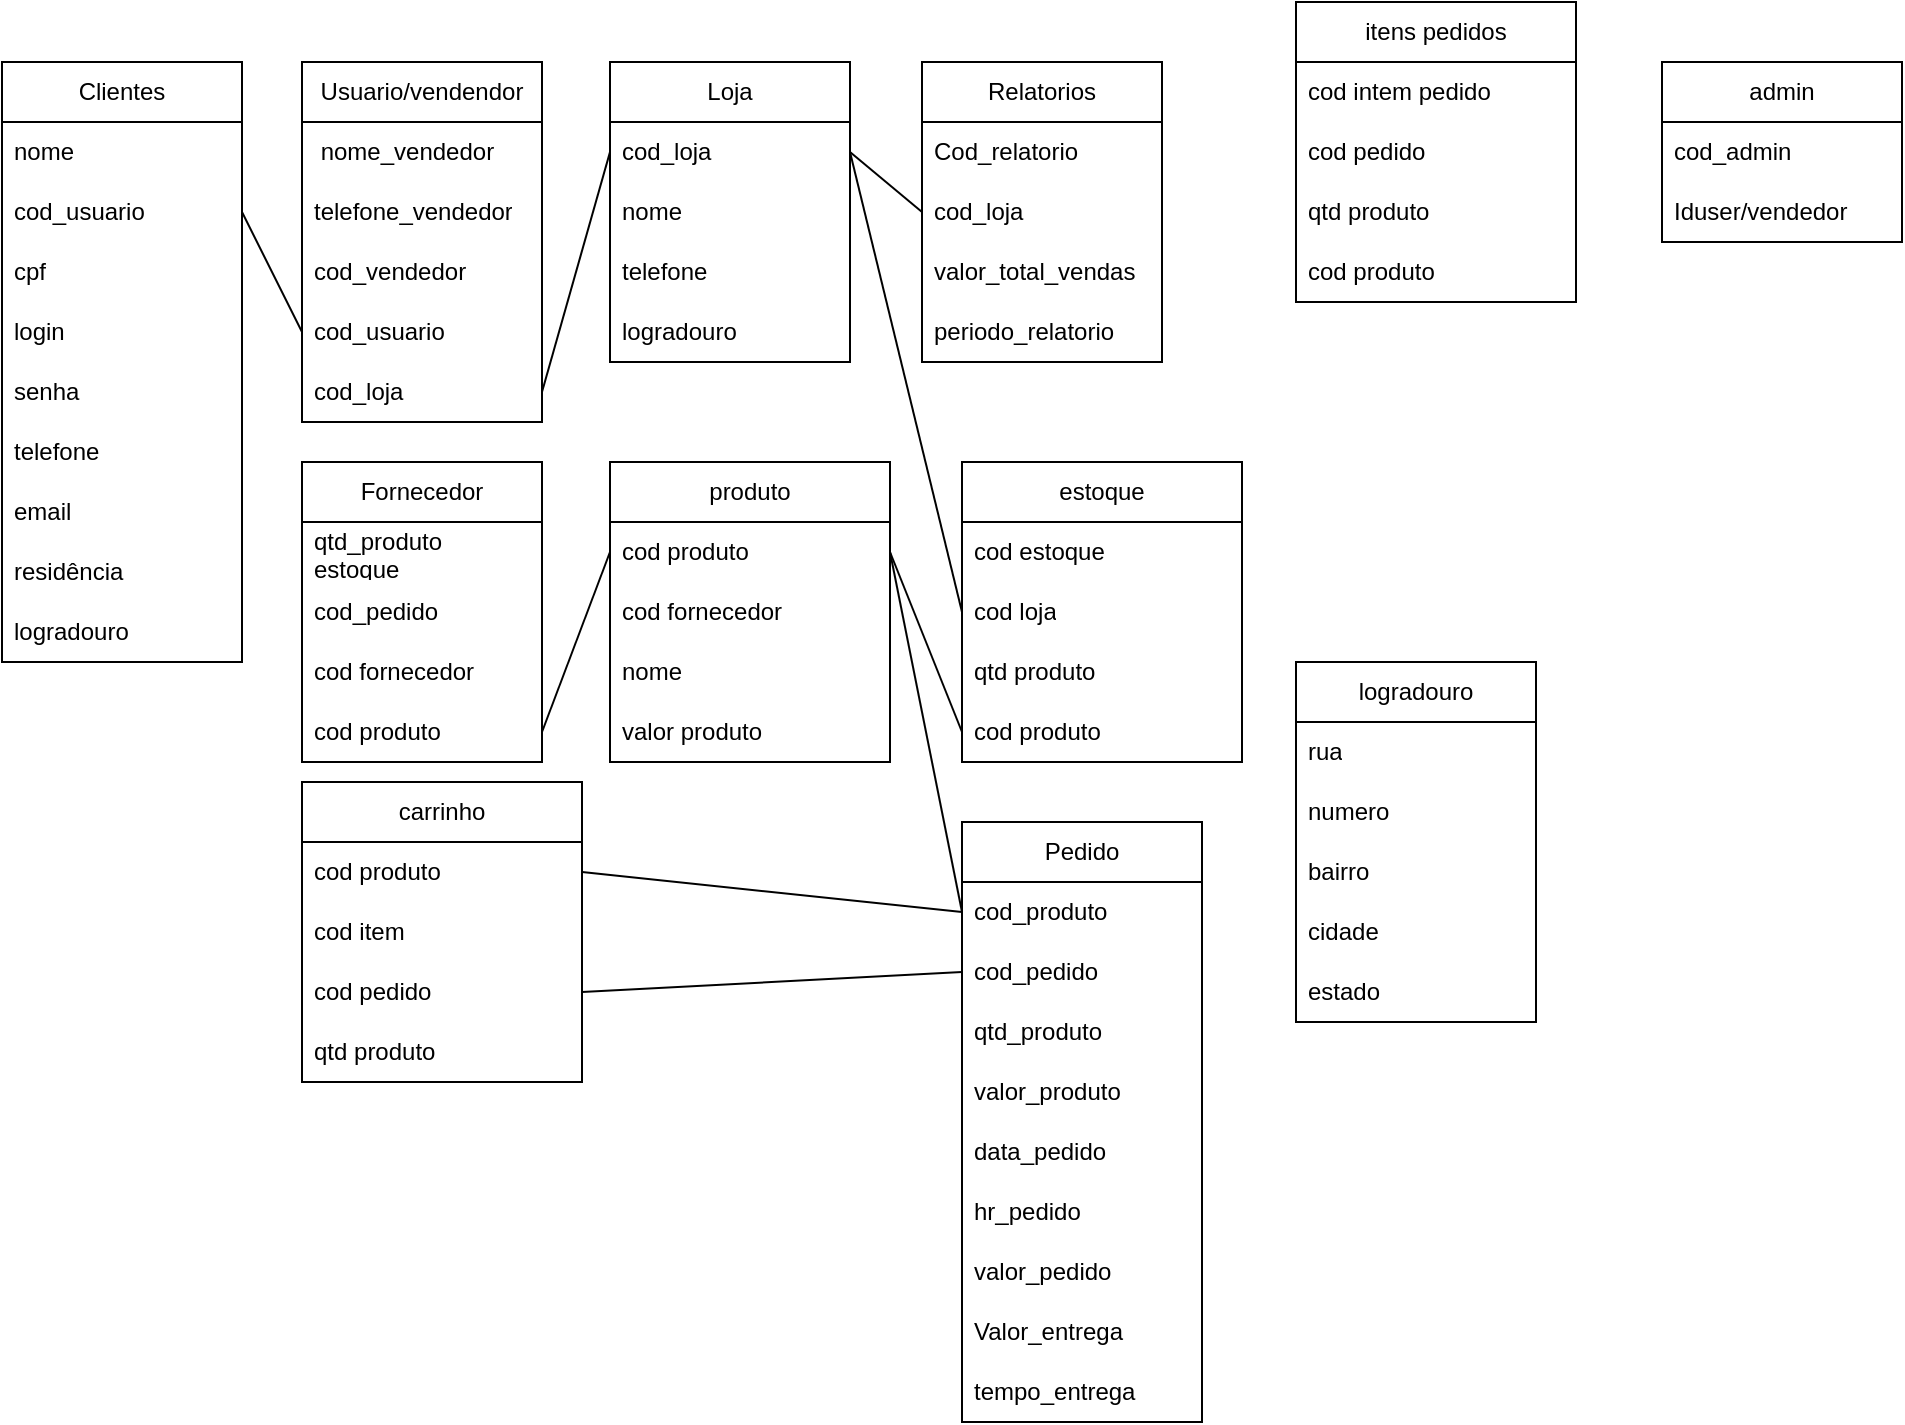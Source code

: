 <mxfile version="21.7.5" type="github">
  <diagram name="Página-1" id="1NZ1YoVJ6NsKAaYDttLZ">
    <mxGraphModel dx="1060" dy="509" grid="1" gridSize="10" guides="1" tooltips="1" connect="1" arrows="1" fold="1" page="1" pageScale="1" pageWidth="827" pageHeight="1169" math="0" shadow="0">
      <root>
        <mxCell id="0" />
        <mxCell id="1" parent="0" />
        <mxCell id="fnHVdedZLWSBLt3SYuQD-2" value="Clientes" style="swimlane;fontStyle=0;childLayout=stackLayout;horizontal=1;startSize=30;horizontalStack=0;resizeParent=1;resizeParentMax=0;resizeLast=0;collapsible=1;marginBottom=0;whiteSpace=wrap;html=1;" parent="1" vertex="1">
          <mxGeometry x="40" y="40" width="120" height="300" as="geometry" />
        </mxCell>
        <mxCell id="fnHVdedZLWSBLt3SYuQD-3" value="nome" style="text;strokeColor=none;fillColor=none;align=left;verticalAlign=middle;spacingLeft=4;spacingRight=4;overflow=hidden;points=[[0,0.5],[1,0.5]];portConstraint=eastwest;rotatable=0;whiteSpace=wrap;html=1;" parent="fnHVdedZLWSBLt3SYuQD-2" vertex="1">
          <mxGeometry y="30" width="120" height="30" as="geometry" />
        </mxCell>
        <mxCell id="iToiDZ8vgOkuTPmECLhX-13" value="cod_usuario" style="text;strokeColor=none;fillColor=none;align=left;verticalAlign=middle;spacingLeft=4;spacingRight=4;overflow=hidden;points=[[0,0.5],[1,0.5]];portConstraint=eastwest;rotatable=0;whiteSpace=wrap;html=1;" vertex="1" parent="fnHVdedZLWSBLt3SYuQD-2">
          <mxGeometry y="60" width="120" height="30" as="geometry" />
        </mxCell>
        <mxCell id="fnHVdedZLWSBLt3SYuQD-4" value="cpf" style="text;strokeColor=none;fillColor=none;align=left;verticalAlign=middle;spacingLeft=4;spacingRight=4;overflow=hidden;points=[[0,0.5],[1,0.5]];portConstraint=eastwest;rotatable=0;whiteSpace=wrap;html=1;" parent="fnHVdedZLWSBLt3SYuQD-2" vertex="1">
          <mxGeometry y="90" width="120" height="30" as="geometry" />
        </mxCell>
        <mxCell id="fnHVdedZLWSBLt3SYuQD-6" value="login" style="text;strokeColor=none;fillColor=none;align=left;verticalAlign=middle;spacingLeft=4;spacingRight=4;overflow=hidden;points=[[0,0.5],[1,0.5]];portConstraint=eastwest;rotatable=0;whiteSpace=wrap;html=1;" parent="fnHVdedZLWSBLt3SYuQD-2" vertex="1">
          <mxGeometry y="120" width="120" height="30" as="geometry" />
        </mxCell>
        <mxCell id="fnHVdedZLWSBLt3SYuQD-7" value="senha" style="text;strokeColor=none;fillColor=none;align=left;verticalAlign=middle;spacingLeft=4;spacingRight=4;overflow=hidden;points=[[0,0.5],[1,0.5]];portConstraint=eastwest;rotatable=0;whiteSpace=wrap;html=1;" parent="fnHVdedZLWSBLt3SYuQD-2" vertex="1">
          <mxGeometry y="150" width="120" height="30" as="geometry" />
        </mxCell>
        <mxCell id="fnHVdedZLWSBLt3SYuQD-8" value="telefone" style="text;strokeColor=none;fillColor=none;align=left;verticalAlign=middle;spacingLeft=4;spacingRight=4;overflow=hidden;points=[[0,0.5],[1,0.5]];portConstraint=eastwest;rotatable=0;whiteSpace=wrap;html=1;" parent="fnHVdedZLWSBLt3SYuQD-2" vertex="1">
          <mxGeometry y="180" width="120" height="30" as="geometry" />
        </mxCell>
        <mxCell id="fnHVdedZLWSBLt3SYuQD-47" value="email" style="text;strokeColor=none;fillColor=none;align=left;verticalAlign=middle;spacingLeft=4;spacingRight=4;overflow=hidden;points=[[0,0.5],[1,0.5]];portConstraint=eastwest;rotatable=0;whiteSpace=wrap;html=1;" parent="fnHVdedZLWSBLt3SYuQD-2" vertex="1">
          <mxGeometry y="210" width="120" height="30" as="geometry" />
        </mxCell>
        <mxCell id="fnHVdedZLWSBLt3SYuQD-9" value="residência" style="text;strokeColor=none;fillColor=none;align=left;verticalAlign=middle;spacingLeft=4;spacingRight=4;overflow=hidden;points=[[0,0.5],[1,0.5]];portConstraint=eastwest;rotatable=0;whiteSpace=wrap;html=1;" parent="fnHVdedZLWSBLt3SYuQD-2" vertex="1">
          <mxGeometry y="240" width="120" height="30" as="geometry" />
        </mxCell>
        <mxCell id="fnHVdedZLWSBLt3SYuQD-48" value="logradouro" style="text;strokeColor=none;fillColor=none;align=left;verticalAlign=middle;spacingLeft=4;spacingRight=4;overflow=hidden;points=[[0,0.5],[1,0.5]];portConstraint=eastwest;rotatable=0;whiteSpace=wrap;html=1;" parent="fnHVdedZLWSBLt3SYuQD-2" vertex="1">
          <mxGeometry y="270" width="120" height="30" as="geometry" />
        </mxCell>
        <mxCell id="fnHVdedZLWSBLt3SYuQD-10" value="Pedido" style="swimlane;fontStyle=0;childLayout=stackLayout;horizontal=1;startSize=30;horizontalStack=0;resizeParent=1;resizeParentMax=0;resizeLast=0;collapsible=1;marginBottom=0;whiteSpace=wrap;html=1;" parent="1" vertex="1">
          <mxGeometry x="520" y="420" width="120" height="300" as="geometry" />
        </mxCell>
        <mxCell id="fnHVdedZLWSBLt3SYuQD-12" value="cod_produto" style="text;strokeColor=none;fillColor=none;align=left;verticalAlign=middle;spacingLeft=4;spacingRight=4;overflow=hidden;points=[[0,0.5],[1,0.5]];portConstraint=eastwest;rotatable=0;whiteSpace=wrap;html=1;" parent="fnHVdedZLWSBLt3SYuQD-10" vertex="1">
          <mxGeometry y="30" width="120" height="30" as="geometry" />
        </mxCell>
        <mxCell id="fnHVdedZLWSBLt3SYuQD-11" value="cod_pedido" style="text;strokeColor=none;fillColor=none;align=left;verticalAlign=middle;spacingLeft=4;spacingRight=4;overflow=hidden;points=[[0,0.5],[1,0.5]];portConstraint=eastwest;rotatable=0;whiteSpace=wrap;html=1;" parent="fnHVdedZLWSBLt3SYuQD-10" vertex="1">
          <mxGeometry y="60" width="120" height="30" as="geometry" />
        </mxCell>
        <mxCell id="fnHVdedZLWSBLt3SYuQD-13" value="qtd_produto" style="text;strokeColor=none;fillColor=none;align=left;verticalAlign=middle;spacingLeft=4;spacingRight=4;overflow=hidden;points=[[0,0.5],[1,0.5]];portConstraint=eastwest;rotatable=0;whiteSpace=wrap;html=1;" parent="fnHVdedZLWSBLt3SYuQD-10" vertex="1">
          <mxGeometry y="90" width="120" height="30" as="geometry" />
        </mxCell>
        <mxCell id="fnHVdedZLWSBLt3SYuQD-38" value="valor_produto" style="text;strokeColor=none;fillColor=none;align=left;verticalAlign=middle;spacingLeft=4;spacingRight=4;overflow=hidden;points=[[0,0.5],[1,0.5]];portConstraint=eastwest;rotatable=0;whiteSpace=wrap;html=1;" parent="fnHVdedZLWSBLt3SYuQD-10" vertex="1">
          <mxGeometry y="120" width="120" height="30" as="geometry" />
        </mxCell>
        <mxCell id="fnHVdedZLWSBLt3SYuQD-40" value="data_pedido" style="text;strokeColor=none;fillColor=none;align=left;verticalAlign=middle;spacingLeft=4;spacingRight=4;overflow=hidden;points=[[0,0.5],[1,0.5]];portConstraint=eastwest;rotatable=0;whiteSpace=wrap;html=1;" parent="fnHVdedZLWSBLt3SYuQD-10" vertex="1">
          <mxGeometry y="150" width="120" height="30" as="geometry" />
        </mxCell>
        <mxCell id="fnHVdedZLWSBLt3SYuQD-41" value="hr_pedido" style="text;strokeColor=none;fillColor=none;align=left;verticalAlign=middle;spacingLeft=4;spacingRight=4;overflow=hidden;points=[[0,0.5],[1,0.5]];portConstraint=eastwest;rotatable=0;whiteSpace=wrap;html=1;" parent="fnHVdedZLWSBLt3SYuQD-10" vertex="1">
          <mxGeometry y="180" width="120" height="30" as="geometry" />
        </mxCell>
        <mxCell id="fnHVdedZLWSBLt3SYuQD-42" value="valor_pedido" style="text;strokeColor=none;fillColor=none;align=left;verticalAlign=middle;spacingLeft=4;spacingRight=4;overflow=hidden;points=[[0,0.5],[1,0.5]];portConstraint=eastwest;rotatable=0;whiteSpace=wrap;html=1;" parent="fnHVdedZLWSBLt3SYuQD-10" vertex="1">
          <mxGeometry y="210" width="120" height="30" as="geometry" />
        </mxCell>
        <mxCell id="fnHVdedZLWSBLt3SYuQD-37" value="Valor_entrega" style="text;strokeColor=none;fillColor=none;align=left;verticalAlign=middle;spacingLeft=4;spacingRight=4;overflow=hidden;points=[[0,0.5],[1,0.5]];portConstraint=eastwest;rotatable=0;whiteSpace=wrap;html=1;" parent="fnHVdedZLWSBLt3SYuQD-10" vertex="1">
          <mxGeometry y="240" width="120" height="30" as="geometry" />
        </mxCell>
        <mxCell id="fnHVdedZLWSBLt3SYuQD-49" value="tempo_entrega" style="text;strokeColor=none;fillColor=none;align=left;verticalAlign=middle;spacingLeft=4;spacingRight=4;overflow=hidden;points=[[0,0.5],[1,0.5]];portConstraint=eastwest;rotatable=0;whiteSpace=wrap;html=1;" parent="fnHVdedZLWSBLt3SYuQD-10" vertex="1">
          <mxGeometry y="270" width="120" height="30" as="geometry" />
        </mxCell>
        <mxCell id="fnHVdedZLWSBLt3SYuQD-14" value="Loja" style="swimlane;fontStyle=0;childLayout=stackLayout;horizontal=1;startSize=30;horizontalStack=0;resizeParent=1;resizeParentMax=0;resizeLast=0;collapsible=1;marginBottom=0;whiteSpace=wrap;html=1;" parent="1" vertex="1">
          <mxGeometry x="344" y="40" width="120" height="150" as="geometry" />
        </mxCell>
        <mxCell id="fnHVdedZLWSBLt3SYuQD-15" value="cod_loja" style="text;strokeColor=none;fillColor=none;align=left;verticalAlign=middle;spacingLeft=4;spacingRight=4;overflow=hidden;points=[[0,0.5],[1,0.5]];portConstraint=eastwest;rotatable=0;whiteSpace=wrap;html=1;" parent="fnHVdedZLWSBLt3SYuQD-14" vertex="1">
          <mxGeometry y="30" width="120" height="30" as="geometry" />
        </mxCell>
        <mxCell id="fnHVdedZLWSBLt3SYuQD-16" value="nome" style="text;strokeColor=none;fillColor=none;align=left;verticalAlign=middle;spacingLeft=4;spacingRight=4;overflow=hidden;points=[[0,0.5],[1,0.5]];portConstraint=eastwest;rotatable=0;whiteSpace=wrap;html=1;" parent="fnHVdedZLWSBLt3SYuQD-14" vertex="1">
          <mxGeometry y="60" width="120" height="30" as="geometry" />
        </mxCell>
        <mxCell id="fnHVdedZLWSBLt3SYuQD-17" value="telefone" style="text;strokeColor=none;fillColor=none;align=left;verticalAlign=middle;spacingLeft=4;spacingRight=4;overflow=hidden;points=[[0,0.5],[1,0.5]];portConstraint=eastwest;rotatable=0;whiteSpace=wrap;html=1;" parent="fnHVdedZLWSBLt3SYuQD-14" vertex="1">
          <mxGeometry y="90" width="120" height="30" as="geometry" />
        </mxCell>
        <mxCell id="fnHVdedZLWSBLt3SYuQD-52" value="logradouro" style="text;strokeColor=none;fillColor=none;align=left;verticalAlign=middle;spacingLeft=4;spacingRight=4;overflow=hidden;points=[[0,0.5],[1,0.5]];portConstraint=eastwest;rotatable=0;whiteSpace=wrap;html=1;" parent="fnHVdedZLWSBLt3SYuQD-14" vertex="1">
          <mxGeometry y="120" width="120" height="30" as="geometry" />
        </mxCell>
        <mxCell id="fnHVdedZLWSBLt3SYuQD-18" value="Usuario/vendendor" style="swimlane;fontStyle=0;childLayout=stackLayout;horizontal=1;startSize=30;horizontalStack=0;resizeParent=1;resizeParentMax=0;resizeLast=0;collapsible=1;marginBottom=0;whiteSpace=wrap;html=1;" parent="1" vertex="1">
          <mxGeometry x="190" y="40" width="120" height="180" as="geometry" />
        </mxCell>
        <mxCell id="fnHVdedZLWSBLt3SYuQD-19" value="&amp;nbsp;nome_vendedor" style="text;strokeColor=none;fillColor=none;align=left;verticalAlign=middle;spacingLeft=4;spacingRight=4;overflow=hidden;points=[[0,0.5],[1,0.5]];portConstraint=eastwest;rotatable=0;whiteSpace=wrap;html=1;" parent="fnHVdedZLWSBLt3SYuQD-18" vertex="1">
          <mxGeometry y="30" width="120" height="30" as="geometry" />
        </mxCell>
        <mxCell id="fnHVdedZLWSBLt3SYuQD-20" value="telefone_vendedor" style="text;strokeColor=none;fillColor=none;align=left;verticalAlign=middle;spacingLeft=4;spacingRight=4;overflow=hidden;points=[[0,0.5],[1,0.5]];portConstraint=eastwest;rotatable=0;whiteSpace=wrap;html=1;" parent="fnHVdedZLWSBLt3SYuQD-18" vertex="1">
          <mxGeometry y="60" width="120" height="30" as="geometry" />
        </mxCell>
        <mxCell id="fnHVdedZLWSBLt3SYuQD-21" value="cod_vendedor" style="text;strokeColor=none;fillColor=none;align=left;verticalAlign=middle;spacingLeft=4;spacingRight=4;overflow=hidden;points=[[0,0.5],[1,0.5]];portConstraint=eastwest;rotatable=0;whiteSpace=wrap;html=1;" parent="fnHVdedZLWSBLt3SYuQD-18" vertex="1">
          <mxGeometry y="90" width="120" height="30" as="geometry" />
        </mxCell>
        <mxCell id="fnHVdedZLWSBLt3SYuQD-54" value="cod_usuario" style="text;strokeColor=none;fillColor=none;align=left;verticalAlign=middle;spacingLeft=4;spacingRight=4;overflow=hidden;points=[[0,0.5],[1,0.5]];portConstraint=eastwest;rotatable=0;whiteSpace=wrap;html=1;" parent="fnHVdedZLWSBLt3SYuQD-18" vertex="1">
          <mxGeometry y="120" width="120" height="30" as="geometry" />
        </mxCell>
        <mxCell id="fnHVdedZLWSBLt3SYuQD-53" value="cod_loja" style="text;strokeColor=none;fillColor=none;align=left;verticalAlign=middle;spacingLeft=4;spacingRight=4;overflow=hidden;points=[[0,0.5],[1,0.5]];portConstraint=eastwest;rotatable=0;whiteSpace=wrap;html=1;" parent="fnHVdedZLWSBLt3SYuQD-18" vertex="1">
          <mxGeometry y="150" width="120" height="30" as="geometry" />
        </mxCell>
        <mxCell id="fnHVdedZLWSBLt3SYuQD-22" value="Relatorios" style="swimlane;fontStyle=0;childLayout=stackLayout;horizontal=1;startSize=30;horizontalStack=0;resizeParent=1;resizeParentMax=0;resizeLast=0;collapsible=1;marginBottom=0;whiteSpace=wrap;html=1;" parent="1" vertex="1">
          <mxGeometry x="500" y="40" width="120" height="150" as="geometry" />
        </mxCell>
        <mxCell id="fnHVdedZLWSBLt3SYuQD-23" value="Cod_relatorio" style="text;strokeColor=none;fillColor=none;align=left;verticalAlign=middle;spacingLeft=4;spacingRight=4;overflow=hidden;points=[[0,0.5],[1,0.5]];portConstraint=eastwest;rotatable=0;whiteSpace=wrap;html=1;" parent="fnHVdedZLWSBLt3SYuQD-22" vertex="1">
          <mxGeometry y="30" width="120" height="30" as="geometry" />
        </mxCell>
        <mxCell id="fnHVdedZLWSBLt3SYuQD-24" value="cod_loja" style="text;strokeColor=none;fillColor=none;align=left;verticalAlign=middle;spacingLeft=4;spacingRight=4;overflow=hidden;points=[[0,0.5],[1,0.5]];portConstraint=eastwest;rotatable=0;whiteSpace=wrap;html=1;" parent="fnHVdedZLWSBLt3SYuQD-22" vertex="1">
          <mxGeometry y="60" width="120" height="30" as="geometry" />
        </mxCell>
        <mxCell id="fnHVdedZLWSBLt3SYuQD-25" value="valor_total_vendas" style="text;strokeColor=none;fillColor=none;align=left;verticalAlign=middle;spacingLeft=4;spacingRight=4;overflow=hidden;points=[[0,0.5],[1,0.5]];portConstraint=eastwest;rotatable=0;whiteSpace=wrap;html=1;" parent="fnHVdedZLWSBLt3SYuQD-22" vertex="1">
          <mxGeometry y="90" width="120" height="30" as="geometry" />
        </mxCell>
        <mxCell id="fnHVdedZLWSBLt3SYuQD-55" value="periodo_relatorio" style="text;strokeColor=none;fillColor=none;align=left;verticalAlign=middle;spacingLeft=4;spacingRight=4;overflow=hidden;points=[[0,0.5],[1,0.5]];portConstraint=eastwest;rotatable=0;whiteSpace=wrap;html=1;" parent="fnHVdedZLWSBLt3SYuQD-22" vertex="1">
          <mxGeometry y="120" width="120" height="30" as="geometry" />
        </mxCell>
        <mxCell id="fnHVdedZLWSBLt3SYuQD-26" value="logradouro" style="swimlane;fontStyle=0;childLayout=stackLayout;horizontal=1;startSize=30;horizontalStack=0;resizeParent=1;resizeParentMax=0;resizeLast=0;collapsible=1;marginBottom=0;whiteSpace=wrap;html=1;" parent="1" vertex="1">
          <mxGeometry x="687" y="340" width="120" height="180" as="geometry" />
        </mxCell>
        <mxCell id="fnHVdedZLWSBLt3SYuQD-27" value="rua" style="text;strokeColor=none;fillColor=none;align=left;verticalAlign=middle;spacingLeft=4;spacingRight=4;overflow=hidden;points=[[0,0.5],[1,0.5]];portConstraint=eastwest;rotatable=0;whiteSpace=wrap;html=1;" parent="fnHVdedZLWSBLt3SYuQD-26" vertex="1">
          <mxGeometry y="30" width="120" height="30" as="geometry" />
        </mxCell>
        <mxCell id="fnHVdedZLWSBLt3SYuQD-28" value="numero" style="text;strokeColor=none;fillColor=none;align=left;verticalAlign=middle;spacingLeft=4;spacingRight=4;overflow=hidden;points=[[0,0.5],[1,0.5]];portConstraint=eastwest;rotatable=0;whiteSpace=wrap;html=1;" parent="fnHVdedZLWSBLt3SYuQD-26" vertex="1">
          <mxGeometry y="60" width="120" height="30" as="geometry" />
        </mxCell>
        <mxCell id="fnHVdedZLWSBLt3SYuQD-29" value="bairro" style="text;strokeColor=none;fillColor=none;align=left;verticalAlign=middle;spacingLeft=4;spacingRight=4;overflow=hidden;points=[[0,0.5],[1,0.5]];portConstraint=eastwest;rotatable=0;whiteSpace=wrap;html=1;" parent="fnHVdedZLWSBLt3SYuQD-26" vertex="1">
          <mxGeometry y="90" width="120" height="30" as="geometry" />
        </mxCell>
        <mxCell id="fnHVdedZLWSBLt3SYuQD-50" value="cidade" style="text;strokeColor=none;fillColor=none;align=left;verticalAlign=middle;spacingLeft=4;spacingRight=4;overflow=hidden;points=[[0,0.5],[1,0.5]];portConstraint=eastwest;rotatable=0;whiteSpace=wrap;html=1;" parent="fnHVdedZLWSBLt3SYuQD-26" vertex="1">
          <mxGeometry y="120" width="120" height="30" as="geometry" />
        </mxCell>
        <mxCell id="fnHVdedZLWSBLt3SYuQD-51" value="estado" style="text;strokeColor=none;fillColor=none;align=left;verticalAlign=middle;spacingLeft=4;spacingRight=4;overflow=hidden;points=[[0,0.5],[1,0.5]];portConstraint=eastwest;rotatable=0;whiteSpace=wrap;html=1;" parent="fnHVdedZLWSBLt3SYuQD-26" vertex="1">
          <mxGeometry y="150" width="120" height="30" as="geometry" />
        </mxCell>
        <mxCell id="fnHVdedZLWSBLt3SYuQD-30" value="admin" style="swimlane;fontStyle=0;childLayout=stackLayout;horizontal=1;startSize=30;horizontalStack=0;resizeParent=1;resizeParentMax=0;resizeLast=0;collapsible=1;marginBottom=0;whiteSpace=wrap;html=1;" parent="1" vertex="1">
          <mxGeometry x="870" y="40" width="120" height="90" as="geometry" />
        </mxCell>
        <mxCell id="fnHVdedZLWSBLt3SYuQD-31" value="cod_admin" style="text;strokeColor=none;fillColor=none;align=left;verticalAlign=middle;spacingLeft=4;spacingRight=4;overflow=hidden;points=[[0,0.5],[1,0.5]];portConstraint=eastwest;rotatable=0;whiteSpace=wrap;html=1;" parent="fnHVdedZLWSBLt3SYuQD-30" vertex="1">
          <mxGeometry y="30" width="120" height="30" as="geometry" />
        </mxCell>
        <mxCell id="fnHVdedZLWSBLt3SYuQD-32" value="Iduser/vendedor" style="text;strokeColor=none;fillColor=none;align=left;verticalAlign=middle;spacingLeft=4;spacingRight=4;overflow=hidden;points=[[0,0.5],[1,0.5]];portConstraint=eastwest;rotatable=0;whiteSpace=wrap;html=1;" parent="fnHVdedZLWSBLt3SYuQD-30" vertex="1">
          <mxGeometry y="60" width="120" height="30" as="geometry" />
        </mxCell>
        <mxCell id="fnHVdedZLWSBLt3SYuQD-34" value="Fornecedor" style="swimlane;fontStyle=0;childLayout=stackLayout;horizontal=1;startSize=30;horizontalStack=0;resizeParent=1;resizeParentMax=0;resizeLast=0;collapsible=1;marginBottom=0;whiteSpace=wrap;html=1;" parent="1" vertex="1">
          <mxGeometry x="190" y="240" width="120" height="150" as="geometry" />
        </mxCell>
        <mxCell id="fnHVdedZLWSBLt3SYuQD-35" value="qtd_produto estoque" style="text;strokeColor=none;fillColor=none;align=left;verticalAlign=middle;spacingLeft=4;spacingRight=4;overflow=hidden;points=[[0,0.5],[1,0.5]];portConstraint=eastwest;rotatable=0;whiteSpace=wrap;html=1;" parent="fnHVdedZLWSBLt3SYuQD-34" vertex="1">
          <mxGeometry y="30" width="120" height="30" as="geometry" />
        </mxCell>
        <mxCell id="fnHVdedZLWSBLt3SYuQD-36" value="cod_pedido" style="text;strokeColor=none;fillColor=none;align=left;verticalAlign=middle;spacingLeft=4;spacingRight=4;overflow=hidden;points=[[0,0.5],[1,0.5]];portConstraint=eastwest;rotatable=0;whiteSpace=wrap;html=1;" parent="fnHVdedZLWSBLt3SYuQD-34" vertex="1">
          <mxGeometry y="60" width="120" height="30" as="geometry" />
        </mxCell>
        <mxCell id="iToiDZ8vgOkuTPmECLhX-5" value="cod fornecedor" style="text;strokeColor=none;fillColor=none;align=left;verticalAlign=middle;spacingLeft=4;spacingRight=4;overflow=hidden;points=[[0,0.5],[1,0.5]];portConstraint=eastwest;rotatable=0;whiteSpace=wrap;html=1;" vertex="1" parent="fnHVdedZLWSBLt3SYuQD-34">
          <mxGeometry y="90" width="120" height="30" as="geometry" />
        </mxCell>
        <mxCell id="iToiDZ8vgOkuTPmECLhX-16" value="cod produto" style="text;strokeColor=none;fillColor=none;align=left;verticalAlign=middle;spacingLeft=4;spacingRight=4;overflow=hidden;points=[[0,0.5],[1,0.5]];portConstraint=eastwest;rotatable=0;whiteSpace=wrap;html=1;" vertex="1" parent="fnHVdedZLWSBLt3SYuQD-34">
          <mxGeometry y="120" width="120" height="30" as="geometry" />
        </mxCell>
        <mxCell id="iToiDZ8vgOkuTPmECLhX-1" value="produto" style="swimlane;fontStyle=0;childLayout=stackLayout;horizontal=1;startSize=30;horizontalStack=0;resizeParent=1;resizeParentMax=0;resizeLast=0;collapsible=1;marginBottom=0;whiteSpace=wrap;html=1;" vertex="1" parent="1">
          <mxGeometry x="344" y="240" width="140" height="150" as="geometry" />
        </mxCell>
        <mxCell id="iToiDZ8vgOkuTPmECLhX-2" value="cod produto" style="text;strokeColor=none;fillColor=none;align=left;verticalAlign=middle;spacingLeft=4;spacingRight=4;overflow=hidden;points=[[0,0.5],[1,0.5]];portConstraint=eastwest;rotatable=0;whiteSpace=wrap;html=1;" vertex="1" parent="iToiDZ8vgOkuTPmECLhX-1">
          <mxGeometry y="30" width="140" height="30" as="geometry" />
        </mxCell>
        <mxCell id="iToiDZ8vgOkuTPmECLhX-3" value="cod fornecedor" style="text;strokeColor=none;fillColor=none;align=left;verticalAlign=middle;spacingLeft=4;spacingRight=4;overflow=hidden;points=[[0,0.5],[1,0.5]];portConstraint=eastwest;rotatable=0;whiteSpace=wrap;html=1;" vertex="1" parent="iToiDZ8vgOkuTPmECLhX-1">
          <mxGeometry y="60" width="140" height="30" as="geometry" />
        </mxCell>
        <mxCell id="iToiDZ8vgOkuTPmECLhX-7" value="nome" style="text;strokeColor=none;fillColor=none;align=left;verticalAlign=middle;spacingLeft=4;spacingRight=4;overflow=hidden;points=[[0,0.5],[1,0.5]];portConstraint=eastwest;rotatable=0;whiteSpace=wrap;html=1;" vertex="1" parent="iToiDZ8vgOkuTPmECLhX-1">
          <mxGeometry y="90" width="140" height="30" as="geometry" />
        </mxCell>
        <mxCell id="iToiDZ8vgOkuTPmECLhX-4" value="valor produto" style="text;strokeColor=none;fillColor=none;align=left;verticalAlign=middle;spacingLeft=4;spacingRight=4;overflow=hidden;points=[[0,0.5],[1,0.5]];portConstraint=eastwest;rotatable=0;whiteSpace=wrap;html=1;" vertex="1" parent="iToiDZ8vgOkuTPmECLhX-1">
          <mxGeometry y="120" width="140" height="30" as="geometry" />
        </mxCell>
        <mxCell id="iToiDZ8vgOkuTPmECLhX-8" value="itens pedidos" style="swimlane;fontStyle=0;childLayout=stackLayout;horizontal=1;startSize=30;horizontalStack=0;resizeParent=1;resizeParentMax=0;resizeLast=0;collapsible=1;marginBottom=0;whiteSpace=wrap;html=1;" vertex="1" parent="1">
          <mxGeometry x="687" y="10" width="140" height="150" as="geometry" />
        </mxCell>
        <mxCell id="iToiDZ8vgOkuTPmECLhX-9" value="cod intem pedido" style="text;strokeColor=none;fillColor=none;align=left;verticalAlign=middle;spacingLeft=4;spacingRight=4;overflow=hidden;points=[[0,0.5],[1,0.5]];portConstraint=eastwest;rotatable=0;whiteSpace=wrap;html=1;" vertex="1" parent="iToiDZ8vgOkuTPmECLhX-8">
          <mxGeometry y="30" width="140" height="30" as="geometry" />
        </mxCell>
        <mxCell id="iToiDZ8vgOkuTPmECLhX-10" value="cod pedido" style="text;strokeColor=none;fillColor=none;align=left;verticalAlign=middle;spacingLeft=4;spacingRight=4;overflow=hidden;points=[[0,0.5],[1,0.5]];portConstraint=eastwest;rotatable=0;whiteSpace=wrap;html=1;" vertex="1" parent="iToiDZ8vgOkuTPmECLhX-8">
          <mxGeometry y="60" width="140" height="30" as="geometry" />
        </mxCell>
        <mxCell id="iToiDZ8vgOkuTPmECLhX-12" value="qtd produto" style="text;strokeColor=none;fillColor=none;align=left;verticalAlign=middle;spacingLeft=4;spacingRight=4;overflow=hidden;points=[[0,0.5],[1,0.5]];portConstraint=eastwest;rotatable=0;whiteSpace=wrap;html=1;" vertex="1" parent="iToiDZ8vgOkuTPmECLhX-8">
          <mxGeometry y="90" width="140" height="30" as="geometry" />
        </mxCell>
        <mxCell id="iToiDZ8vgOkuTPmECLhX-11" value="cod produto" style="text;strokeColor=none;fillColor=none;align=left;verticalAlign=middle;spacingLeft=4;spacingRight=4;overflow=hidden;points=[[0,0.5],[1,0.5]];portConstraint=eastwest;rotatable=0;whiteSpace=wrap;html=1;" vertex="1" parent="iToiDZ8vgOkuTPmECLhX-8">
          <mxGeometry y="120" width="140" height="30" as="geometry" />
        </mxCell>
        <mxCell id="iToiDZ8vgOkuTPmECLhX-14" value="" style="endArrow=none;html=1;rounded=0;entryX=1;entryY=0.5;entryDx=0;entryDy=0;exitX=0;exitY=0.5;exitDx=0;exitDy=0;" edge="1" parent="1" source="fnHVdedZLWSBLt3SYuQD-54" target="iToiDZ8vgOkuTPmECLhX-13">
          <mxGeometry width="50" height="50" relative="1" as="geometry">
            <mxPoint x="510" y="290" as="sourcePoint" />
            <mxPoint x="560" y="240" as="targetPoint" />
          </mxGeometry>
        </mxCell>
        <mxCell id="iToiDZ8vgOkuTPmECLhX-15" value="" style="endArrow=none;html=1;rounded=0;exitX=1;exitY=0.5;exitDx=0;exitDy=0;entryX=0;entryY=0.5;entryDx=0;entryDy=0;" edge="1" parent="1" source="iToiDZ8vgOkuTPmECLhX-16" target="iToiDZ8vgOkuTPmECLhX-2">
          <mxGeometry width="50" height="50" relative="1" as="geometry">
            <mxPoint x="510" y="290" as="sourcePoint" />
            <mxPoint x="560" y="240" as="targetPoint" />
          </mxGeometry>
        </mxCell>
        <mxCell id="iToiDZ8vgOkuTPmECLhX-17" value="" style="endArrow=none;html=1;rounded=0;exitX=1;exitY=0.5;exitDx=0;exitDy=0;entryX=0;entryY=0.5;entryDx=0;entryDy=0;" edge="1" parent="1" source="fnHVdedZLWSBLt3SYuQD-53" target="fnHVdedZLWSBLt3SYuQD-15">
          <mxGeometry width="50" height="50" relative="1" as="geometry">
            <mxPoint x="510" y="290" as="sourcePoint" />
            <mxPoint x="560" y="240" as="targetPoint" />
          </mxGeometry>
        </mxCell>
        <mxCell id="iToiDZ8vgOkuTPmECLhX-19" value="" style="endArrow=none;html=1;rounded=0;entryX=1;entryY=0.5;entryDx=0;entryDy=0;exitX=0;exitY=0.5;exitDx=0;exitDy=0;" edge="1" parent="1" source="fnHVdedZLWSBLt3SYuQD-24" target="fnHVdedZLWSBLt3SYuQD-15">
          <mxGeometry width="50" height="50" relative="1" as="geometry">
            <mxPoint x="510" y="290" as="sourcePoint" />
            <mxPoint x="560" y="240" as="targetPoint" />
          </mxGeometry>
        </mxCell>
        <mxCell id="iToiDZ8vgOkuTPmECLhX-20" value="estoque" style="swimlane;fontStyle=0;childLayout=stackLayout;horizontal=1;startSize=30;horizontalStack=0;resizeParent=1;resizeParentMax=0;resizeLast=0;collapsible=1;marginBottom=0;whiteSpace=wrap;html=1;" vertex="1" parent="1">
          <mxGeometry x="520" y="240" width="140" height="150" as="geometry" />
        </mxCell>
        <mxCell id="iToiDZ8vgOkuTPmECLhX-21" value="cod estoque" style="text;strokeColor=none;fillColor=none;align=left;verticalAlign=middle;spacingLeft=4;spacingRight=4;overflow=hidden;points=[[0,0.5],[1,0.5]];portConstraint=eastwest;rotatable=0;whiteSpace=wrap;html=1;" vertex="1" parent="iToiDZ8vgOkuTPmECLhX-20">
          <mxGeometry y="30" width="140" height="30" as="geometry" />
        </mxCell>
        <mxCell id="iToiDZ8vgOkuTPmECLhX-23" value="cod loja" style="text;strokeColor=none;fillColor=none;align=left;verticalAlign=middle;spacingLeft=4;spacingRight=4;overflow=hidden;points=[[0,0.5],[1,0.5]];portConstraint=eastwest;rotatable=0;whiteSpace=wrap;html=1;" vertex="1" parent="iToiDZ8vgOkuTPmECLhX-20">
          <mxGeometry y="60" width="140" height="30" as="geometry" />
        </mxCell>
        <mxCell id="iToiDZ8vgOkuTPmECLhX-24" value="qtd produto" style="text;strokeColor=none;fillColor=none;align=left;verticalAlign=middle;spacingLeft=4;spacingRight=4;overflow=hidden;points=[[0,0.5],[1,0.5]];portConstraint=eastwest;rotatable=0;whiteSpace=wrap;html=1;" vertex="1" parent="iToiDZ8vgOkuTPmECLhX-20">
          <mxGeometry y="90" width="140" height="30" as="geometry" />
        </mxCell>
        <mxCell id="iToiDZ8vgOkuTPmECLhX-22" value="cod produto" style="text;strokeColor=none;fillColor=none;align=left;verticalAlign=middle;spacingLeft=4;spacingRight=4;overflow=hidden;points=[[0,0.5],[1,0.5]];portConstraint=eastwest;rotatable=0;whiteSpace=wrap;html=1;" vertex="1" parent="iToiDZ8vgOkuTPmECLhX-20">
          <mxGeometry y="120" width="140" height="30" as="geometry" />
        </mxCell>
        <mxCell id="iToiDZ8vgOkuTPmECLhX-27" value="" style="endArrow=none;html=1;rounded=0;entryX=1;entryY=0.5;entryDx=0;entryDy=0;exitX=0;exitY=0.5;exitDx=0;exitDy=0;" edge="1" parent="1" source="iToiDZ8vgOkuTPmECLhX-23" target="fnHVdedZLWSBLt3SYuQD-15">
          <mxGeometry width="50" height="50" relative="1" as="geometry">
            <mxPoint x="510" y="280" as="sourcePoint" />
            <mxPoint x="560" y="230" as="targetPoint" />
          </mxGeometry>
        </mxCell>
        <mxCell id="iToiDZ8vgOkuTPmECLhX-28" value="" style="endArrow=none;html=1;rounded=0;entryX=1;entryY=0.5;entryDx=0;entryDy=0;exitX=0;exitY=0.5;exitDx=0;exitDy=0;" edge="1" parent="1" source="iToiDZ8vgOkuTPmECLhX-22" target="iToiDZ8vgOkuTPmECLhX-2">
          <mxGeometry width="50" height="50" relative="1" as="geometry">
            <mxPoint x="510" y="280" as="sourcePoint" />
            <mxPoint x="560" y="230" as="targetPoint" />
          </mxGeometry>
        </mxCell>
        <mxCell id="iToiDZ8vgOkuTPmECLhX-30" value="" style="endArrow=none;html=1;rounded=0;exitX=1;exitY=0.5;exitDx=0;exitDy=0;entryX=0;entryY=0.5;entryDx=0;entryDy=0;" edge="1" parent="1" source="iToiDZ8vgOkuTPmECLhX-2" target="fnHVdedZLWSBLt3SYuQD-12">
          <mxGeometry width="50" height="50" relative="1" as="geometry">
            <mxPoint x="510" y="280" as="sourcePoint" />
            <mxPoint x="560" y="230" as="targetPoint" />
          </mxGeometry>
        </mxCell>
        <mxCell id="iToiDZ8vgOkuTPmECLhX-31" value="carrinho" style="swimlane;fontStyle=0;childLayout=stackLayout;horizontal=1;startSize=30;horizontalStack=0;resizeParent=1;resizeParentMax=0;resizeLast=0;collapsible=1;marginBottom=0;whiteSpace=wrap;html=1;" vertex="1" parent="1">
          <mxGeometry x="190" y="400" width="140" height="150" as="geometry" />
        </mxCell>
        <mxCell id="iToiDZ8vgOkuTPmECLhX-34" value="cod produto" style="text;strokeColor=none;fillColor=none;align=left;verticalAlign=middle;spacingLeft=4;spacingRight=4;overflow=hidden;points=[[0,0.5],[1,0.5]];portConstraint=eastwest;rotatable=0;whiteSpace=wrap;html=1;" vertex="1" parent="iToiDZ8vgOkuTPmECLhX-31">
          <mxGeometry y="30" width="140" height="30" as="geometry" />
        </mxCell>
        <mxCell id="iToiDZ8vgOkuTPmECLhX-32" value="cod item" style="text;strokeColor=none;fillColor=none;align=left;verticalAlign=middle;spacingLeft=4;spacingRight=4;overflow=hidden;points=[[0,0.5],[1,0.5]];portConstraint=eastwest;rotatable=0;whiteSpace=wrap;html=1;" vertex="1" parent="iToiDZ8vgOkuTPmECLhX-31">
          <mxGeometry y="60" width="140" height="30" as="geometry" />
        </mxCell>
        <mxCell id="iToiDZ8vgOkuTPmECLhX-33" value="cod pedido" style="text;strokeColor=none;fillColor=none;align=left;verticalAlign=middle;spacingLeft=4;spacingRight=4;overflow=hidden;points=[[0,0.5],[1,0.5]];portConstraint=eastwest;rotatable=0;whiteSpace=wrap;html=1;" vertex="1" parent="iToiDZ8vgOkuTPmECLhX-31">
          <mxGeometry y="90" width="140" height="30" as="geometry" />
        </mxCell>
        <mxCell id="iToiDZ8vgOkuTPmECLhX-35" value="qtd produto" style="text;strokeColor=none;fillColor=none;align=left;verticalAlign=middle;spacingLeft=4;spacingRight=4;overflow=hidden;points=[[0,0.5],[1,0.5]];portConstraint=eastwest;rotatable=0;whiteSpace=wrap;html=1;" vertex="1" parent="iToiDZ8vgOkuTPmECLhX-31">
          <mxGeometry y="120" width="140" height="30" as="geometry" />
        </mxCell>
        <mxCell id="iToiDZ8vgOkuTPmECLhX-36" value="" style="endArrow=none;html=1;rounded=0;exitX=0;exitY=0.5;exitDx=0;exitDy=0;entryX=1;entryY=0.5;entryDx=0;entryDy=0;" edge="1" parent="1" source="fnHVdedZLWSBLt3SYuQD-11" target="iToiDZ8vgOkuTPmECLhX-33">
          <mxGeometry width="50" height="50" relative="1" as="geometry">
            <mxPoint x="520" y="470" as="sourcePoint" />
            <mxPoint x="420" y="440" as="targetPoint" />
          </mxGeometry>
        </mxCell>
        <mxCell id="iToiDZ8vgOkuTPmECLhX-37" value="" style="endArrow=none;html=1;rounded=0;exitX=1;exitY=0.5;exitDx=0;exitDy=0;entryX=0;entryY=0.5;entryDx=0;entryDy=0;" edge="1" parent="1" source="iToiDZ8vgOkuTPmECLhX-34" target="fnHVdedZLWSBLt3SYuQD-12">
          <mxGeometry width="50" height="50" relative="1" as="geometry">
            <mxPoint x="370" y="490" as="sourcePoint" />
            <mxPoint x="420" y="440" as="targetPoint" />
          </mxGeometry>
        </mxCell>
      </root>
    </mxGraphModel>
  </diagram>
</mxfile>
